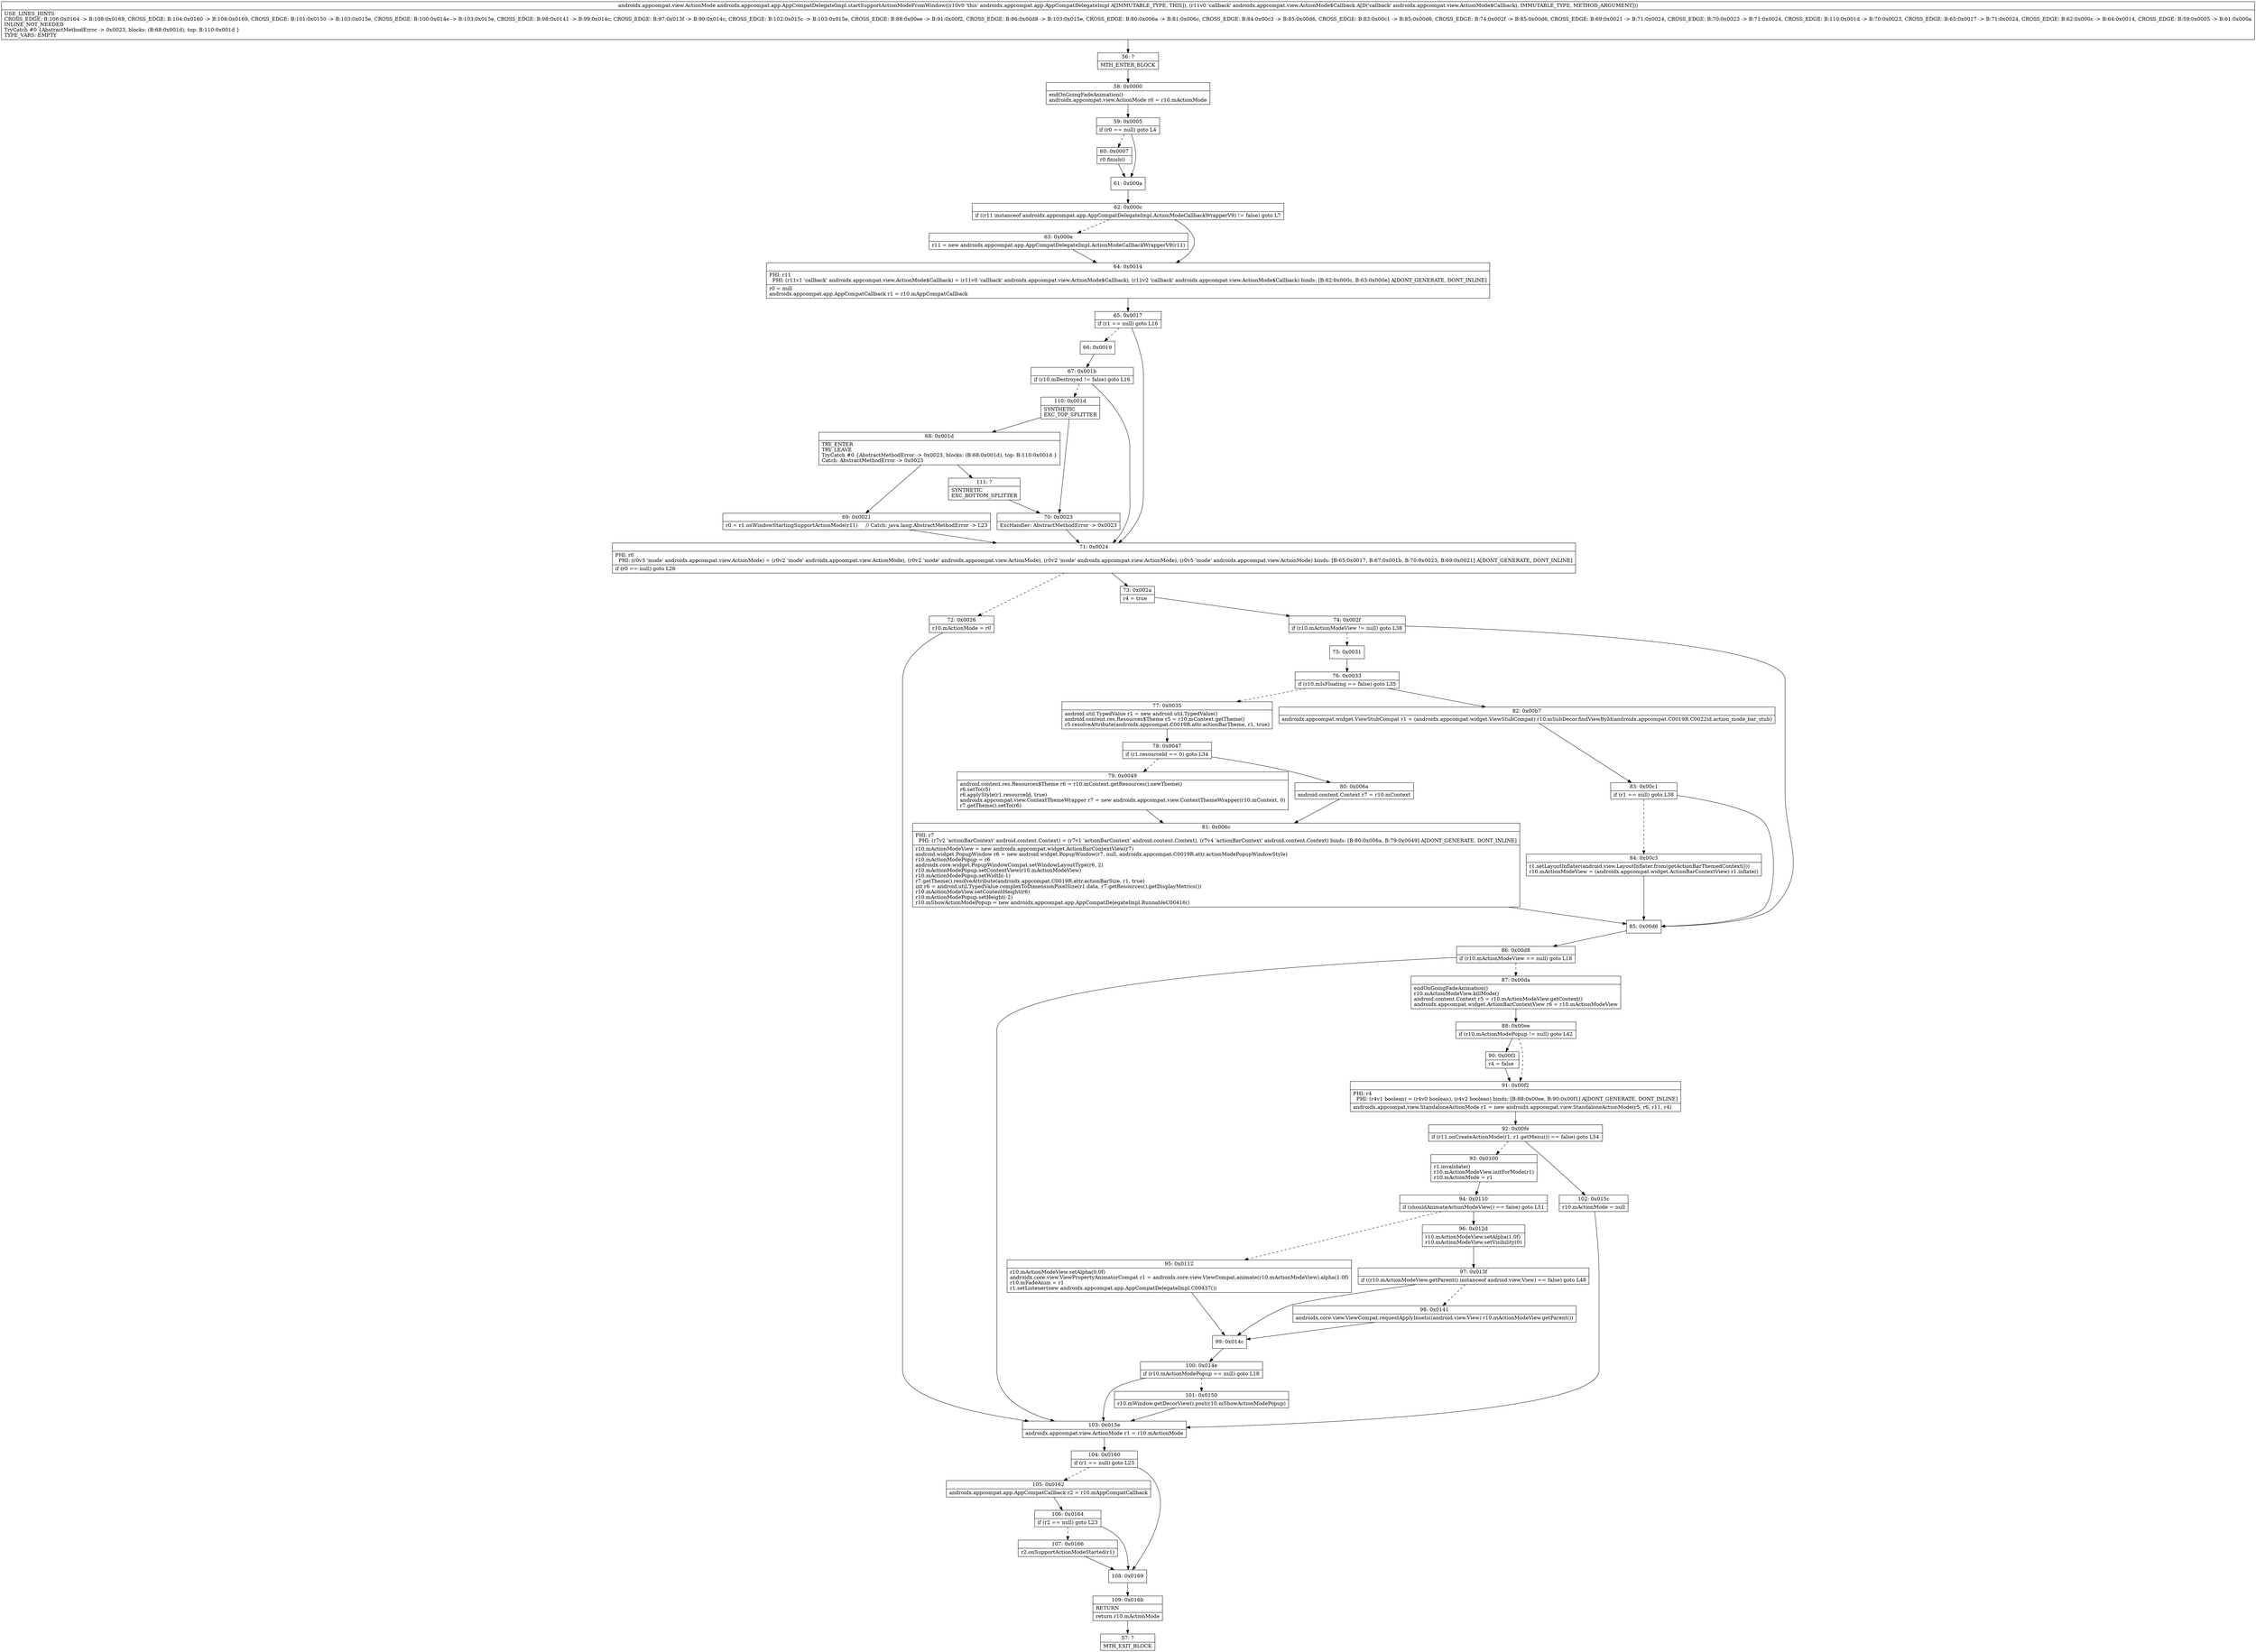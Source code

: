 digraph "CFG forandroidx.appcompat.app.AppCompatDelegateImpl.startSupportActionModeFromWindow(Landroidx\/appcompat\/view\/ActionMode$Callback;)Landroidx\/appcompat\/view\/ActionMode;" {
Node_56 [shape=record,label="{56\:\ ?|MTH_ENTER_BLOCK\l}"];
Node_58 [shape=record,label="{58\:\ 0x0000|endOnGoingFadeAnimation()\landroidx.appcompat.view.ActionMode r0 = r10.mActionMode\l}"];
Node_59 [shape=record,label="{59\:\ 0x0005|if (r0 == null) goto L4\l}"];
Node_60 [shape=record,label="{60\:\ 0x0007|r0.finish()\l}"];
Node_61 [shape=record,label="{61\:\ 0x000a}"];
Node_62 [shape=record,label="{62\:\ 0x000c|if ((r11 instanceof androidx.appcompat.app.AppCompatDelegateImpl.ActionModeCallbackWrapperV9) != false) goto L7\l}"];
Node_63 [shape=record,label="{63\:\ 0x000e|r11 = new androidx.appcompat.app.AppCompatDelegateImpl.ActionModeCallbackWrapperV9(r11)\l}"];
Node_64 [shape=record,label="{64\:\ 0x0014|PHI: r11 \l  PHI: (r11v1 'callback' androidx.appcompat.view.ActionMode$Callback) = (r11v0 'callback' androidx.appcompat.view.ActionMode$Callback), (r11v2 'callback' androidx.appcompat.view.ActionMode$Callback) binds: [B:62:0x000c, B:63:0x000e] A[DONT_GENERATE, DONT_INLINE]\l|r0 = null\landroidx.appcompat.app.AppCompatCallback r1 = r10.mAppCompatCallback\l}"];
Node_65 [shape=record,label="{65\:\ 0x0017|if (r1 == null) goto L16\l}"];
Node_66 [shape=record,label="{66\:\ 0x0019}"];
Node_67 [shape=record,label="{67\:\ 0x001b|if (r10.mDestroyed != false) goto L16\l}"];
Node_110 [shape=record,label="{110\:\ 0x001d|SYNTHETIC\lEXC_TOP_SPLITTER\l}"];
Node_68 [shape=record,label="{68\:\ 0x001d|TRY_ENTER\lTRY_LEAVE\lTryCatch #0 \{AbstractMethodError \-\> 0x0023, blocks: (B:68:0x001d), top: B:110:0x001d \}\lCatch: AbstractMethodError \-\> 0x0023\l}"];
Node_69 [shape=record,label="{69\:\ 0x0021|r0 = r1.onWindowStartingSupportActionMode(r11)     \/\/ Catch: java.lang.AbstractMethodError \-\> L23\l}"];
Node_111 [shape=record,label="{111\:\ ?|SYNTHETIC\lEXC_BOTTOM_SPLITTER\l}"];
Node_70 [shape=record,label="{70\:\ 0x0023|ExcHandler: AbstractMethodError \-\> 0x0023\l}"];
Node_71 [shape=record,label="{71\:\ 0x0024|PHI: r0 \l  PHI: (r0v3 'mode' androidx.appcompat.view.ActionMode) = (r0v2 'mode' androidx.appcompat.view.ActionMode), (r0v2 'mode' androidx.appcompat.view.ActionMode), (r0v2 'mode' androidx.appcompat.view.ActionMode), (r0v5 'mode' androidx.appcompat.view.ActionMode) binds: [B:65:0x0017, B:67:0x001b, B:70:0x0023, B:69:0x0021] A[DONT_GENERATE, DONT_INLINE]\l|if (r0 == null) goto L26\l}"];
Node_72 [shape=record,label="{72\:\ 0x0026|r10.mActionMode = r0\l}"];
Node_103 [shape=record,label="{103\:\ 0x015e|androidx.appcompat.view.ActionMode r1 = r10.mActionMode\l}"];
Node_104 [shape=record,label="{104\:\ 0x0160|if (r1 == null) goto L23\l}"];
Node_105 [shape=record,label="{105\:\ 0x0162|androidx.appcompat.app.AppCompatCallback r2 = r10.mAppCompatCallback\l}"];
Node_106 [shape=record,label="{106\:\ 0x0164|if (r2 == null) goto L23\l}"];
Node_107 [shape=record,label="{107\:\ 0x0166|r2.onSupportActionModeStarted(r1)\l}"];
Node_108 [shape=record,label="{108\:\ 0x0169}"];
Node_109 [shape=record,label="{109\:\ 0x016b|RETURN\l|return r10.mActionMode\l}"];
Node_57 [shape=record,label="{57\:\ ?|MTH_EXIT_BLOCK\l}"];
Node_73 [shape=record,label="{73\:\ 0x002a|r4 = true\l}"];
Node_74 [shape=record,label="{74\:\ 0x002f|if (r10.mActionModeView != null) goto L38\l}"];
Node_75 [shape=record,label="{75\:\ 0x0031}"];
Node_76 [shape=record,label="{76\:\ 0x0033|if (r10.mIsFloating == false) goto L35\l}"];
Node_77 [shape=record,label="{77\:\ 0x0035|android.util.TypedValue r1 = new android.util.TypedValue()\landroid.content.res.Resources$Theme r5 = r10.mContext.getTheme()\lr5.resolveAttribute(androidx.appcompat.C0019R.attr.actionBarTheme, r1, true)\l}"];
Node_78 [shape=record,label="{78\:\ 0x0047|if (r1.resourceId == 0) goto L34\l}"];
Node_79 [shape=record,label="{79\:\ 0x0049|android.content.res.Resources$Theme r6 = r10.mContext.getResources().newTheme()\lr6.setTo(r5)\lr6.applyStyle(r1.resourceId, true)\landroidx.appcompat.view.ContextThemeWrapper r7 = new androidx.appcompat.view.ContextThemeWrapper(r10.mContext, 0)\lr7.getTheme().setTo(r6)\l}"];
Node_81 [shape=record,label="{81\:\ 0x006c|PHI: r7 \l  PHI: (r7v2 'actionBarContext' android.content.Context) = (r7v1 'actionBarContext' android.content.Context), (r7v4 'actionBarContext' android.content.Context) binds: [B:80:0x006a, B:79:0x0049] A[DONT_GENERATE, DONT_INLINE]\l|r10.mActionModeView = new androidx.appcompat.widget.ActionBarContextView(r7)\landroid.widget.PopupWindow r6 = new android.widget.PopupWindow(r7, null, androidx.appcompat.C0019R.attr.actionModePopupWindowStyle)\lr10.mActionModePopup = r6\landroidx.core.widget.PopupWindowCompat.setWindowLayoutType(r6, 2)\lr10.mActionModePopup.setContentView(r10.mActionModeView)\lr10.mActionModePopup.setWidth(\-1)\lr7.getTheme().resolveAttribute(androidx.appcompat.C0019R.attr.actionBarSize, r1, true)\lint r6 = android.util.TypedValue.complexToDimensionPixelSize(r1.data, r7.getResources().getDisplayMetrics())\lr10.mActionModeView.setContentHeight(r6)\lr10.mActionModePopup.setHeight(\-2)\lr10.mShowActionModePopup = new androidx.appcompat.app.AppCompatDelegateImpl.RunnableC00416()\l}"];
Node_80 [shape=record,label="{80\:\ 0x006a|android.content.Context r7 = r10.mContext\l}"];
Node_82 [shape=record,label="{82\:\ 0x00b7|androidx.appcompat.widget.ViewStubCompat r1 = (androidx.appcompat.widget.ViewStubCompat) r10.mSubDecor.findViewById(androidx.appcompat.C0019R.C0022id.action_mode_bar_stub)\l}"];
Node_83 [shape=record,label="{83\:\ 0x00c1|if (r1 == null) goto L38\l}"];
Node_84 [shape=record,label="{84\:\ 0x00c3|r1.setLayoutInflater(android.view.LayoutInflater.from(getActionBarThemedContext()))\lr10.mActionModeView = (androidx.appcompat.widget.ActionBarContextView) r1.inflate()\l}"];
Node_85 [shape=record,label="{85\:\ 0x00d6}"];
Node_86 [shape=record,label="{86\:\ 0x00d8|if (r10.mActionModeView == null) goto L18\l}"];
Node_87 [shape=record,label="{87\:\ 0x00da|endOnGoingFadeAnimation()\lr10.mActionModeView.killMode()\landroid.content.Context r5 = r10.mActionModeView.getContext()\landroidx.appcompat.widget.ActionBarContextView r6 = r10.mActionModeView\l}"];
Node_88 [shape=record,label="{88\:\ 0x00ee|if (r10.mActionModePopup != null) goto L42\l}"];
Node_90 [shape=record,label="{90\:\ 0x00f1|r4 = false\l}"];
Node_91 [shape=record,label="{91\:\ 0x00f2|PHI: r4 \l  PHI: (r4v1 boolean) = (r4v0 boolean), (r4v2 boolean) binds: [B:88:0x00ee, B:90:0x00f1] A[DONT_GENERATE, DONT_INLINE]\l|androidx.appcompat.view.StandaloneActionMode r1 = new androidx.appcompat.view.StandaloneActionMode(r5, r6, r11, r4)\l}"];
Node_92 [shape=record,label="{92\:\ 0x00fe|if (r11.onCreateActionMode(r1, r1.getMenu()) == false) goto L54\l}"];
Node_93 [shape=record,label="{93\:\ 0x0100|r1.invalidate()\lr10.mActionModeView.initForMode(r1)\lr10.mActionMode = r1\l}"];
Node_94 [shape=record,label="{94\:\ 0x0110|if (shouldAnimateActionModeView() == false) goto L51\l}"];
Node_95 [shape=record,label="{95\:\ 0x0112|r10.mActionModeView.setAlpha(0.0f)\landroidx.core.view.ViewPropertyAnimatorCompat r1 = androidx.core.view.ViewCompat.animate(r10.mActionModeView).alpha(1.0f)\lr10.mFadeAnim = r1\lr1.setListener(new androidx.appcompat.app.AppCompatDelegateImpl.C00437())\l}"];
Node_99 [shape=record,label="{99\:\ 0x014c}"];
Node_100 [shape=record,label="{100\:\ 0x014e|if (r10.mActionModePopup == null) goto L18\l}"];
Node_101 [shape=record,label="{101\:\ 0x0150|r10.mWindow.getDecorView().post(r10.mShowActionModePopup)\l}"];
Node_96 [shape=record,label="{96\:\ 0x012d|r10.mActionModeView.setAlpha(1.0f)\lr10.mActionModeView.setVisibility(0)\l}"];
Node_97 [shape=record,label="{97\:\ 0x013f|if ((r10.mActionModeView.getParent() instanceof android.view.View) == false) goto L48\l}"];
Node_98 [shape=record,label="{98\:\ 0x0141|androidx.core.view.ViewCompat.requestApplyInsets((android.view.View) r10.mActionModeView.getParent())\l}"];
Node_102 [shape=record,label="{102\:\ 0x015c|r10.mActionMode = null\l}"];
MethodNode[shape=record,label="{androidx.appcompat.view.ActionMode androidx.appcompat.app.AppCompatDelegateImpl.startSupportActionModeFromWindow((r10v0 'this' androidx.appcompat.app.AppCompatDelegateImpl A[IMMUTABLE_TYPE, THIS]), (r11v0 'callback' androidx.appcompat.view.ActionMode$Callback A[D('callback' androidx.appcompat.view.ActionMode$Callback), IMMUTABLE_TYPE, METHOD_ARGUMENT]))  | USE_LINES_HINTS\lCROSS_EDGE: B:106:0x0164 \-\> B:108:0x0169, CROSS_EDGE: B:104:0x0160 \-\> B:108:0x0169, CROSS_EDGE: B:101:0x0150 \-\> B:103:0x015e, CROSS_EDGE: B:100:0x014e \-\> B:103:0x015e, CROSS_EDGE: B:98:0x0141 \-\> B:99:0x014c, CROSS_EDGE: B:97:0x013f \-\> B:99:0x014c, CROSS_EDGE: B:102:0x015c \-\> B:103:0x015e, CROSS_EDGE: B:88:0x00ee \-\> B:91:0x00f2, CROSS_EDGE: B:86:0x00d8 \-\> B:103:0x015e, CROSS_EDGE: B:80:0x006a \-\> B:81:0x006c, CROSS_EDGE: B:84:0x00c3 \-\> B:85:0x00d6, CROSS_EDGE: B:83:0x00c1 \-\> B:85:0x00d6, CROSS_EDGE: B:74:0x002f \-\> B:85:0x00d6, CROSS_EDGE: B:69:0x0021 \-\> B:71:0x0024, CROSS_EDGE: B:70:0x0023 \-\> B:71:0x0024, CROSS_EDGE: B:110:0x001d \-\> B:70:0x0023, CROSS_EDGE: B:65:0x0017 \-\> B:71:0x0024, CROSS_EDGE: B:62:0x000c \-\> B:64:0x0014, CROSS_EDGE: B:59:0x0005 \-\> B:61:0x000a\lINLINE_NOT_NEEDED\lTryCatch #0 \{AbstractMethodError \-\> 0x0023, blocks: (B:68:0x001d), top: B:110:0x001d \}\lTYPE_VARS: EMPTY\l}"];
MethodNode -> Node_56;Node_56 -> Node_58;
Node_58 -> Node_59;
Node_59 -> Node_60[style=dashed];
Node_59 -> Node_61;
Node_60 -> Node_61;
Node_61 -> Node_62;
Node_62 -> Node_63[style=dashed];
Node_62 -> Node_64;
Node_63 -> Node_64;
Node_64 -> Node_65;
Node_65 -> Node_66[style=dashed];
Node_65 -> Node_71;
Node_66 -> Node_67;
Node_67 -> Node_71;
Node_67 -> Node_110[style=dashed];
Node_110 -> Node_68;
Node_110 -> Node_70;
Node_68 -> Node_69;
Node_68 -> Node_111;
Node_69 -> Node_71;
Node_111 -> Node_70;
Node_70 -> Node_71;
Node_71 -> Node_72[style=dashed];
Node_71 -> Node_73;
Node_72 -> Node_103;
Node_103 -> Node_104;
Node_104 -> Node_105[style=dashed];
Node_104 -> Node_108;
Node_105 -> Node_106;
Node_106 -> Node_107[style=dashed];
Node_106 -> Node_108;
Node_107 -> Node_108;
Node_108 -> Node_109;
Node_109 -> Node_57;
Node_73 -> Node_74;
Node_74 -> Node_75[style=dashed];
Node_74 -> Node_85;
Node_75 -> Node_76;
Node_76 -> Node_77[style=dashed];
Node_76 -> Node_82;
Node_77 -> Node_78;
Node_78 -> Node_79[style=dashed];
Node_78 -> Node_80;
Node_79 -> Node_81;
Node_81 -> Node_85;
Node_80 -> Node_81;
Node_82 -> Node_83;
Node_83 -> Node_84[style=dashed];
Node_83 -> Node_85;
Node_84 -> Node_85;
Node_85 -> Node_86;
Node_86 -> Node_87[style=dashed];
Node_86 -> Node_103;
Node_87 -> Node_88;
Node_88 -> Node_90;
Node_88 -> Node_91[style=dashed];
Node_90 -> Node_91;
Node_91 -> Node_92;
Node_92 -> Node_93[style=dashed];
Node_92 -> Node_102;
Node_93 -> Node_94;
Node_94 -> Node_95[style=dashed];
Node_94 -> Node_96;
Node_95 -> Node_99;
Node_99 -> Node_100;
Node_100 -> Node_101[style=dashed];
Node_100 -> Node_103;
Node_101 -> Node_103;
Node_96 -> Node_97;
Node_97 -> Node_98[style=dashed];
Node_97 -> Node_99;
Node_98 -> Node_99;
Node_102 -> Node_103;
}

